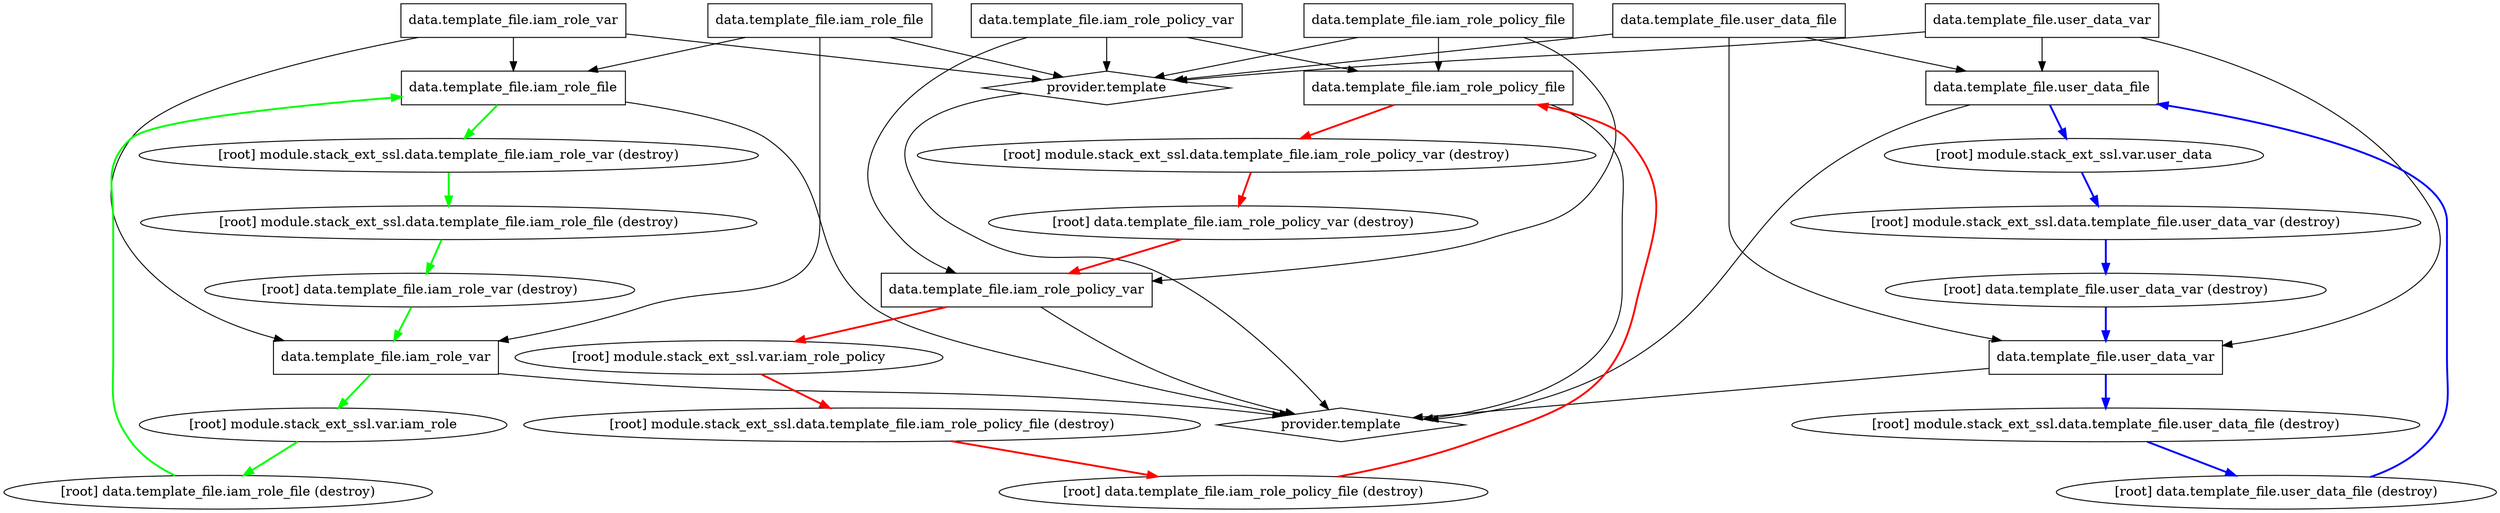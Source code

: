 digraph {
	compound = "true"
	newrank = "true"
	subgraph "root" {
		"[root] data.template_file.iam_role_file" [label = "data.template_file.iam_role_file", shape = "box"]
		"[root] data.template_file.iam_role_policy_file" [label = "data.template_file.iam_role_policy_file", shape = "box"]
		"[root] data.template_file.iam_role_policy_var" [label = "data.template_file.iam_role_policy_var", shape = "box"]
		"[root] data.template_file.iam_role_var" [label = "data.template_file.iam_role_var", shape = "box"]
		"[root] data.template_file.user_data_file" [label = "data.template_file.user_data_file", shape = "box"]
		"[root] data.template_file.user_data_var" [label = "data.template_file.user_data_var", shape = "box"]
		"[root] module.stack_ext_ssl.data.template_file.iam_role_file" [label = "data.template_file.iam_role_file", shape = "box"]
		"[root] module.stack_ext_ssl.data.template_file.iam_role_policy_file" [label = "data.template_file.iam_role_policy_file", shape = "box"]
		"[root] module.stack_ext_ssl.data.template_file.iam_role_policy_var" [label = "data.template_file.iam_role_policy_var", shape = "box"]
		"[root] module.stack_ext_ssl.data.template_file.iam_role_var" [label = "data.template_file.iam_role_var", shape = "box"]
		"[root] module.stack_ext_ssl.data.template_file.user_data_file" [label = "data.template_file.user_data_file", shape = "box"]
		"[root] module.stack_ext_ssl.data.template_file.user_data_var" [label = "data.template_file.user_data_var", shape = "box"]
		"[root] module.stack_ext_ssl.provider.template" [label = "provider.template", shape = "diamond"]
		"[root] provider.template" [label = "provider.template", shape = "diamond"]
		"[root] data.template_file.iam_role_file (destroy)" -> "[root] data.template_file.iam_role_file" [color = "green", penwidth = "2.0"]
		"[root] data.template_file.iam_role_file" -> "[root] module.stack_ext_ssl.data.template_file.iam_role_var (destroy)" [color = "green", penwidth = "2.0"]
		"[root] data.template_file.iam_role_file" -> "[root] provider.template"
		"[root] data.template_file.iam_role_policy_file (destroy)" -> "[root] data.template_file.iam_role_policy_file" [color = "red", penwidth = "2.0"]
		"[root] data.template_file.iam_role_policy_file" -> "[root] module.stack_ext_ssl.data.template_file.iam_role_policy_var (destroy)" [color = "red", penwidth = "2.0"]
		"[root] data.template_file.iam_role_policy_file" -> "[root] provider.template"
		"[root] data.template_file.iam_role_policy_var (destroy)" -> "[root] data.template_file.iam_role_policy_var" [color = "red", penwidth = "2.0"]
		"[root] data.template_file.iam_role_policy_var" -> "[root] module.stack_ext_ssl.var.iam_role_policy" [color = "red", penwidth = "2.0"]
		"[root] data.template_file.iam_role_policy_var" -> "[root] provider.template"
		"[root] data.template_file.iam_role_var (destroy)" -> "[root] data.template_file.iam_role_var" [color = "green", penwidth = "2.0"]
		"[root] data.template_file.iam_role_var" -> "[root] module.stack_ext_ssl.var.iam_role" [color = "green", penwidth = "2.0"]
		"[root] data.template_file.iam_role_var" -> "[root] provider.template"
		"[root] data.template_file.user_data_file (destroy)" -> "[root] data.template_file.user_data_file" [color = "blue", penwidth = "2.0"]
		"[root] data.template_file.user_data_file" -> "[root] module.stack_ext_ssl.var.user_data" [color = "blue", penwidth = "2.0"]
		"[root] data.template_file.user_data_file" -> "[root] provider.template"
		"[root] data.template_file.user_data_var (destroy)" -> "[root] data.template_file.user_data_var" [color = "blue", penwidth = "2.0"]
		"[root] data.template_file.user_data_var" -> "[root] module.stack_ext_ssl.data.template_file.user_data_file (destroy)" [color = "blue", penwidth = "2.0"]
		"[root] data.template_file.user_data_var" -> "[root] provider.template"
		"[root] module.stack_ext_ssl.data.template_file.iam_role_file (destroy)" -> "[root] data.template_file.iam_role_var (destroy)" [color = "green", penwidth = "2.0"]
		"[root] module.stack_ext_ssl.data.template_file.iam_role_file" -> "[root] data.template_file.iam_role_file"
		"[root] module.stack_ext_ssl.data.template_file.iam_role_file" -> "[root] data.template_file.iam_role_var"
		"[root] module.stack_ext_ssl.data.template_file.iam_role_file" -> "[root] module.stack_ext_ssl.provider.template"
		"[root] module.stack_ext_ssl.data.template_file.iam_role_policy_file (destroy)" -> "[root] data.template_file.iam_role_policy_file (destroy)" [color = "red", penwidth = "2.0"]
		"[root] module.stack_ext_ssl.data.template_file.iam_role_policy_file" -> "[root] data.template_file.iam_role_policy_file"
		"[root] module.stack_ext_ssl.data.template_file.iam_role_policy_file" -> "[root] data.template_file.iam_role_policy_var"
		"[root] module.stack_ext_ssl.data.template_file.iam_role_policy_file" -> "[root] module.stack_ext_ssl.provider.template"
		"[root] module.stack_ext_ssl.data.template_file.iam_role_policy_var (destroy)" -> "[root] data.template_file.iam_role_policy_var (destroy)" [color = "red", penwidth = "2.0"]
		"[root] module.stack_ext_ssl.data.template_file.iam_role_policy_var" -> "[root] data.template_file.iam_role_policy_file"
		"[root] module.stack_ext_ssl.data.template_file.iam_role_policy_var" -> "[root] data.template_file.iam_role_policy_var"
		"[root] module.stack_ext_ssl.data.template_file.iam_role_policy_var" -> "[root] module.stack_ext_ssl.provider.template"
		"[root] module.stack_ext_ssl.data.template_file.iam_role_var (destroy)" -> "[root] module.stack_ext_ssl.data.template_file.iam_role_file (destroy)" [color = "green", penwidth = "2.0"]
		"[root] module.stack_ext_ssl.data.template_file.iam_role_var" -> "[root] data.template_file.iam_role_file"
		"[root] module.stack_ext_ssl.data.template_file.iam_role_var" -> "[root] data.template_file.iam_role_var"
		"[root] module.stack_ext_ssl.data.template_file.iam_role_var" -> "[root] module.stack_ext_ssl.provider.template"
		"[root] module.stack_ext_ssl.data.template_file.user_data_file (destroy)" -> "[root] data.template_file.user_data_file (destroy)" [color = "blue", penwidth = "2.0"]
		"[root] module.stack_ext_ssl.data.template_file.user_data_file" -> "[root] data.template_file.user_data_file"
		"[root] module.stack_ext_ssl.data.template_file.user_data_file" -> "[root] data.template_file.user_data_var"
		"[root] module.stack_ext_ssl.data.template_file.user_data_file" -> "[root] module.stack_ext_ssl.provider.template"
		"[root] module.stack_ext_ssl.data.template_file.user_data_var (destroy)" -> "[root] data.template_file.user_data_var (destroy)" [color = "blue", penwidth = "2.0"]
		"[root] module.stack_ext_ssl.data.template_file.user_data_var" -> "[root] data.template_file.user_data_file"
		"[root] module.stack_ext_ssl.data.template_file.user_data_var" -> "[root] data.template_file.user_data_var"
		"[root] module.stack_ext_ssl.data.template_file.user_data_var" -> "[root] module.stack_ext_ssl.provider.template"
		"[root] module.stack_ext_ssl.provider.template" -> "[root] provider.template"
		"[root] module.stack_ext_ssl.var.iam_role" -> "[root] data.template_file.iam_role_file (destroy)" [color = "green", penwidth = "2.0"]
		"[root] module.stack_ext_ssl.var.iam_role_policy" -> "[root] module.stack_ext_ssl.data.template_file.iam_role_policy_file (destroy)" [color = "red", penwidth = "2.0"]
		"[root] module.stack_ext_ssl.var.user_data" -> "[root] module.stack_ext_ssl.data.template_file.user_data_var (destroy)" [color = "blue", penwidth = "2.0"]
	}
}

